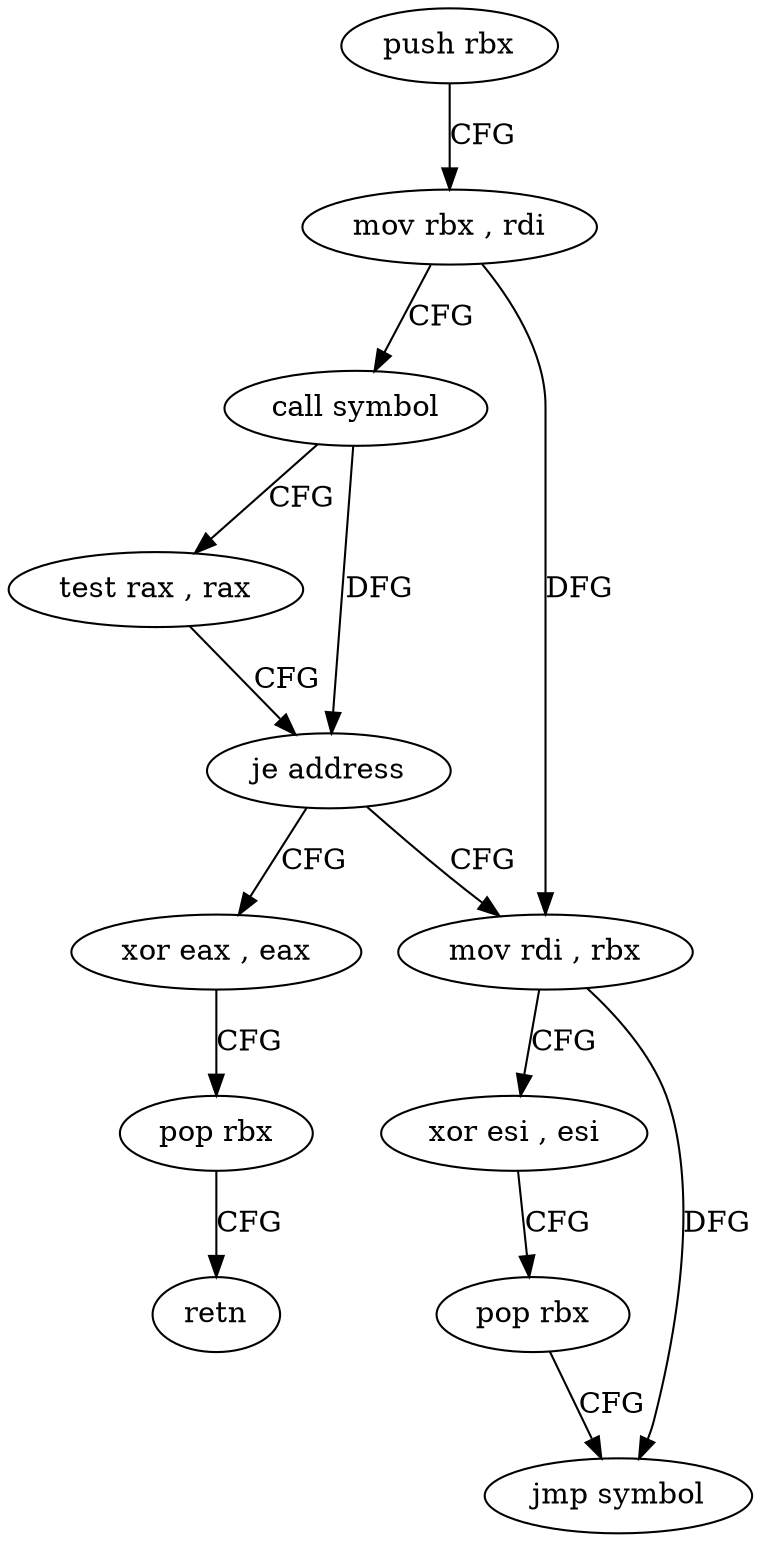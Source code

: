 digraph "func" {
"173760" [label = "push rbx" ]
"173761" [label = "mov rbx , rdi" ]
"173764" [label = "call symbol" ]
"173769" [label = "test rax , rax" ]
"173772" [label = "je address" ]
"173785" [label = "xor eax , eax" ]
"173774" [label = "mov rdi , rbx" ]
"173787" [label = "pop rbx" ]
"173788" [label = "retn" ]
"173777" [label = "xor esi , esi" ]
"173779" [label = "pop rbx" ]
"173780" [label = "jmp symbol" ]
"173760" -> "173761" [ label = "CFG" ]
"173761" -> "173764" [ label = "CFG" ]
"173761" -> "173774" [ label = "DFG" ]
"173764" -> "173769" [ label = "CFG" ]
"173764" -> "173772" [ label = "DFG" ]
"173769" -> "173772" [ label = "CFG" ]
"173772" -> "173785" [ label = "CFG" ]
"173772" -> "173774" [ label = "CFG" ]
"173785" -> "173787" [ label = "CFG" ]
"173774" -> "173777" [ label = "CFG" ]
"173774" -> "173780" [ label = "DFG" ]
"173787" -> "173788" [ label = "CFG" ]
"173777" -> "173779" [ label = "CFG" ]
"173779" -> "173780" [ label = "CFG" ]
}
